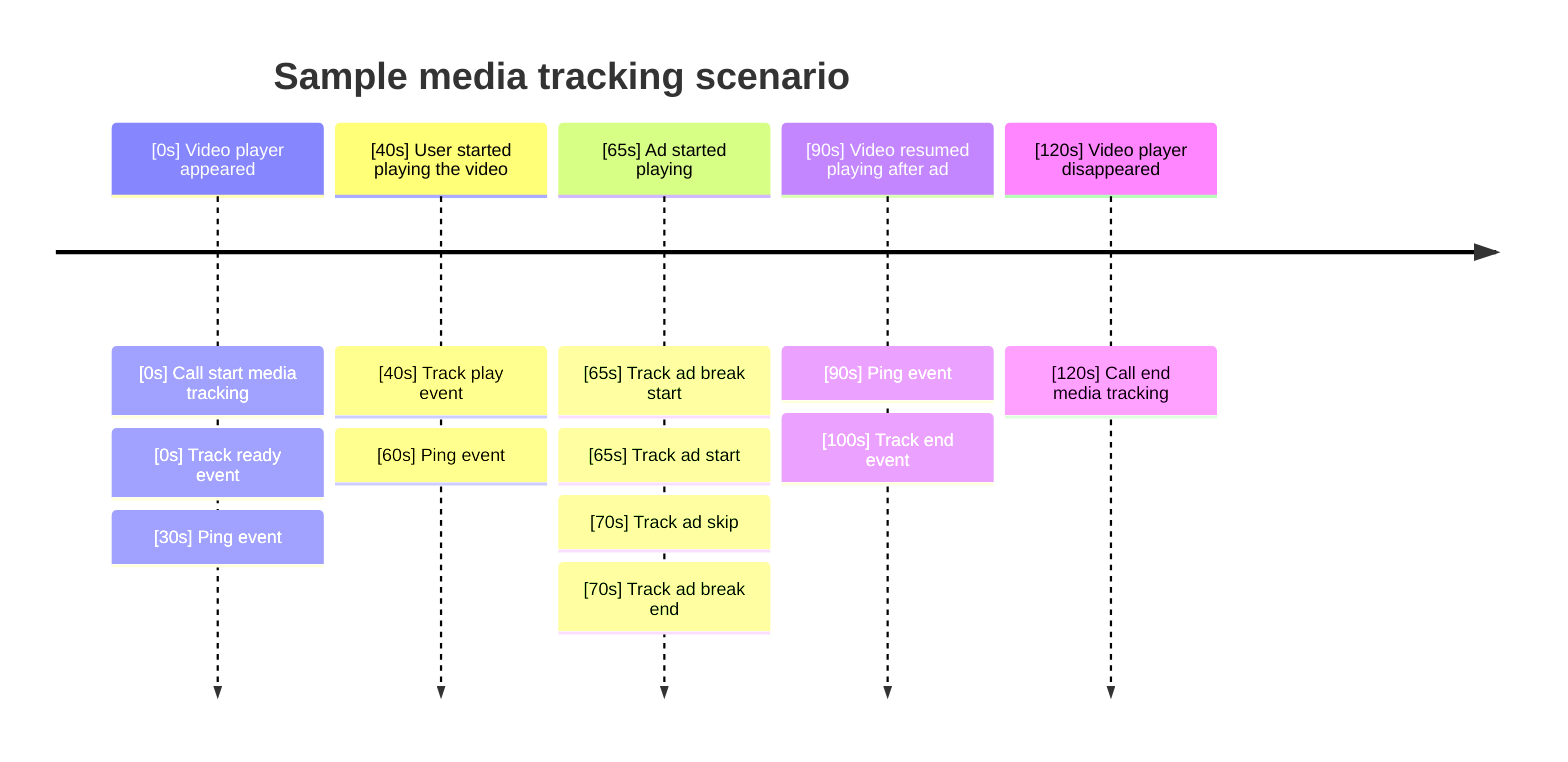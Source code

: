 timeline
    title Sample media tracking scenario
    [0s] Video player appeared :  [0s] Call start media tracking : [0s] Track ready event : [30s] Ping event
    [40s] User started playing the video : [40s] Track play event : [60s] Ping event
    [65s] Ad started playing : [65s] Track ad break start : [65s] Track ad start : [70s] Track ad skip : [70s] Track ad break end
    [90s] Video resumed playing after ad : [90s] Ping event : [100s] Track end event
    [120s] Video player disappeared : [120s] Call end media tracking